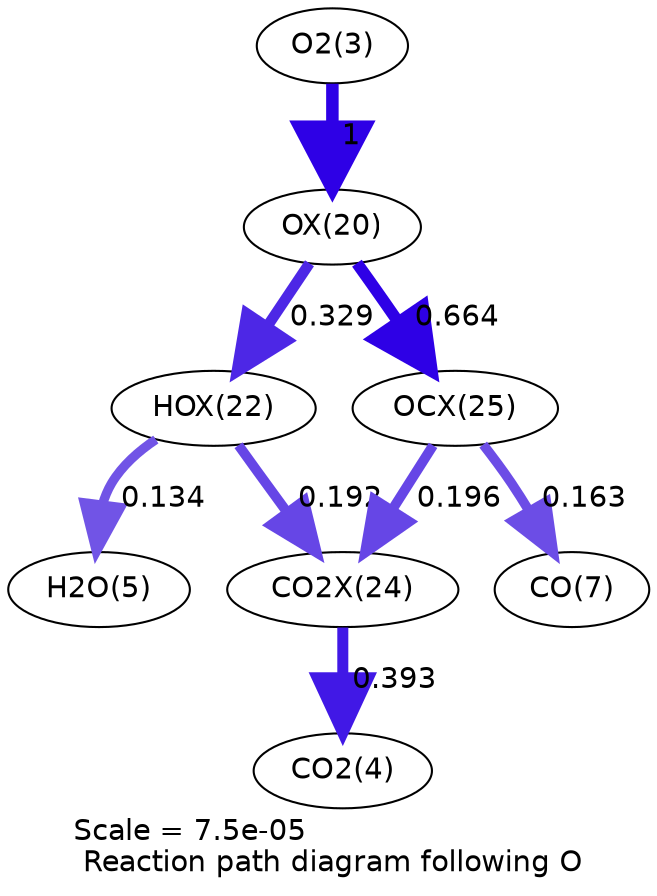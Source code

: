 digraph reaction_paths {
center=1;
s5 -> s23[fontname="Helvetica", penwidth=6, arrowsize=3, color="0.7, 1.5, 0.9"
, label=" 1"];
s23 -> s25[fontname="Helvetica", penwidth=5.16, arrowsize=2.58, color="0.7, 0.829, 0.9"
, label=" 0.329"];
s23 -> s28[fontname="Helvetica", penwidth=5.69, arrowsize=2.85, color="0.7, 1.16, 0.9"
, label=" 0.664"];
s25 -> s7[fontname="Helvetica", penwidth=4.48, arrowsize=2.24, color="0.7, 0.634, 0.9"
, label=" 0.134"];
s25 -> s27[fontname="Helvetica", penwidth=4.75, arrowsize=2.38, color="0.7, 0.692, 0.9"
, label=" 0.192"];
s28 -> s9[fontname="Helvetica", penwidth=4.63, arrowsize=2.31, color="0.7, 0.663, 0.9"
, label=" 0.163"];
s28 -> s27[fontname="Helvetica", penwidth=4.77, arrowsize=2.39, color="0.7, 0.696, 0.9"
, label=" 0.196"];
s27 -> s6[fontname="Helvetica", penwidth=5.29, arrowsize=2.65, color="0.7, 0.893, 0.9"
, label=" 0.393"];
s5 [ fontname="Helvetica", label="O2(3)"];
s6 [ fontname="Helvetica", label="CO2(4)"];
s7 [ fontname="Helvetica", label="H2O(5)"];
s9 [ fontname="Helvetica", label="CO(7)"];
s23 [ fontname="Helvetica", label="OX(20)"];
s25 [ fontname="Helvetica", label="HOX(22)"];
s27 [ fontname="Helvetica", label="CO2X(24)"];
s28 [ fontname="Helvetica", label="OCX(25)"];
 label = "Scale = 7.5e-05\l Reaction path diagram following O";
 fontname = "Helvetica";
}
